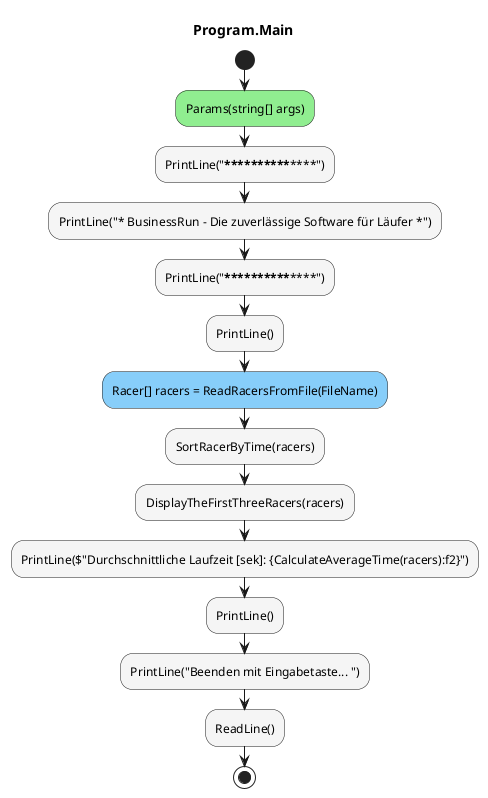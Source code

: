 @startuml Program.Main
title Program.Main
start
#LightGreen:Params(string[] args);
#WhiteSmoke:PrintLine("******************************************************");
#WhiteSmoke:PrintLine("* BusinessRun - Die zuverlässige Software für Läufer *");
#WhiteSmoke:PrintLine("******************************************************");
#WhiteSmoke:PrintLine();
#LightSkyBlue:Racer[] racers = ReadRacersFromFile(FileName);
#WhiteSmoke:SortRacerByTime(racers);
#WhiteSmoke:DisplayTheFirstThreeRacers(racers);
#WhiteSmoke:PrintLine($"Durchschnittliche Laufzeit [sek]: {CalculateAverageTime(racers):f2}");
#WhiteSmoke:PrintLine();
#WhiteSmoke:PrintLine("Beenden mit Eingabetaste... ");
#WhiteSmoke:ReadLine();
stop
@enduml
